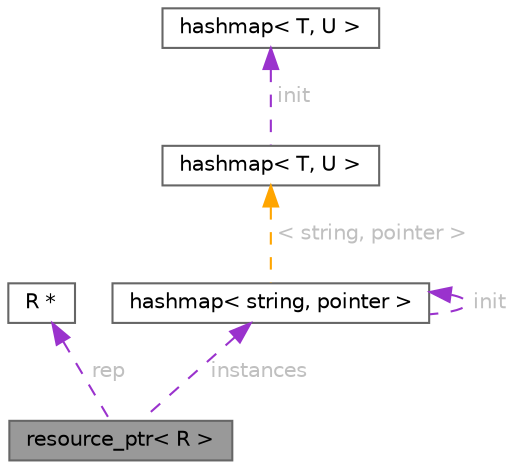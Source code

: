 digraph "resource_ptr&lt; R &gt;"
{
 // LATEX_PDF_SIZE
  bgcolor="transparent";
  edge [fontname=Helvetica,fontsize=10,labelfontname=Helvetica,labelfontsize=10];
  node [fontname=Helvetica,fontsize=10,shape=box,height=0.2,width=0.4];
  Node1 [id="Node000001",label="resource_ptr\< R \>",height=0.2,width=0.4,color="gray40", fillcolor="grey60", style="filled", fontcolor="black",tooltip=" "];
  Node2 -> Node1 [id="edge1_Node000001_Node000002",dir="back",color="darkorchid3",style="dashed",tooltip=" ",label=" rep",fontcolor="grey" ];
  Node2 [id="Node000002",label="R *",height=0.2,width=0.4,color="gray40", fillcolor="white", style="filled",tooltip=" "];
  Node3 -> Node1 [id="edge2_Node000001_Node000003",dir="back",color="darkorchid3",style="dashed",tooltip=" ",label=" instances",fontcolor="grey" ];
  Node3 [id="Node000003",label="hashmap\< string, pointer \>",height=0.2,width=0.4,color="gray40", fillcolor="white", style="filled",URL="$classhashmap.html",tooltip=" "];
  Node3 -> Node3 [id="edge3_Node000003_Node000003",dir="back",color="darkorchid3",style="dashed",tooltip=" ",label=" init",fontcolor="grey" ];
  Node4 -> Node3 [id="edge4_Node000003_Node000004",dir="back",color="orange",style="dashed",tooltip=" ",label=" \< string, pointer \>",fontcolor="grey" ];
  Node4 [id="Node000004",label="hashmap\< T, U \>",height=0.2,width=0.4,color="gray40", fillcolor="white", style="filled",URL="$classhashmap.html",tooltip="A simple hashmap class implementation."];
  Node5 -> Node4 [id="edge5_Node000004_Node000005",dir="back",color="darkorchid3",style="dashed",tooltip=" ",label=" init",fontcolor="grey" ];
  Node5 [id="Node000005",label="hashmap\< T, U \>",height=0.2,width=0.4,color="gray40", fillcolor="white", style="filled",tooltip=" "];
}
